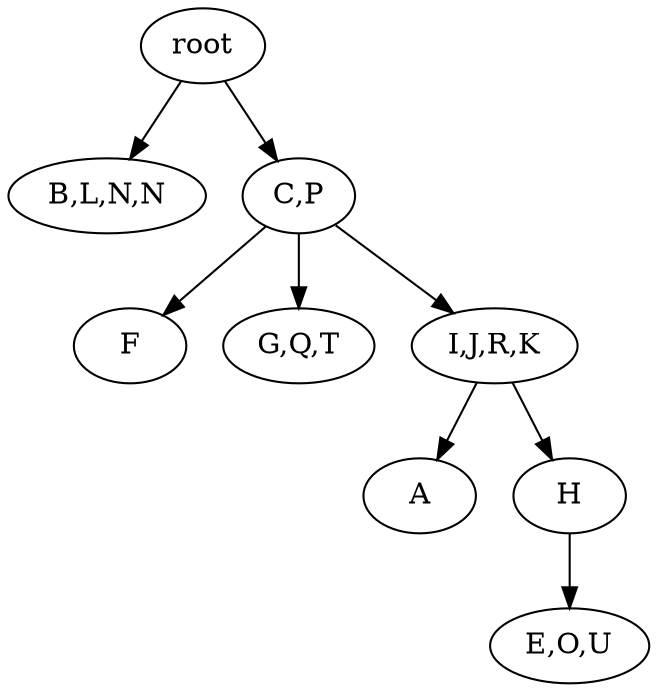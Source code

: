 strict digraph G {
	graph [name=G];
	0	 [label=root];
	3	 [label="B,L,N,N"];
	0 -> 3;
	1	 [label="C,P"];
	0 -> 1;
	8	 [label=A];
	7	 [label=F];
	1 -> 7;
	6	 [label="G,Q,T"];
	1 -> 6;
	5	 [label="I,J,R,K"];
	1 -> 5;
	4	 [label="E,O,U"];
	9	 [label=H];
	9 -> 4;
	5 -> 8;
	5 -> 9;
}
